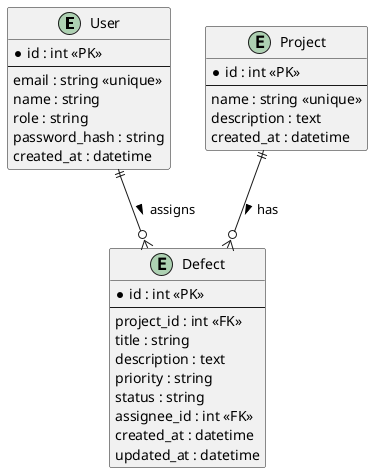 @startuml
entity User {
  * id : int <<PK>>
  --
  email : string <<unique>>
  name : string
  role : string
  password_hash : string
  created_at : datetime
}

entity Project {
  * id : int <<PK>>
  --
  name : string <<unique>>
  description : text
  created_at : datetime
}

entity Defect {
  * id : int <<PK>>
  --
  project_id : int <<FK>>
  title : string
  description : text
  priority : string
  status : string
  assignee_id : int <<FK>>
  created_at : datetime
  updated_at : datetime
}

User ||--o{ Defect : assigns >
Project ||--o{ Defect : has >
@enduml
